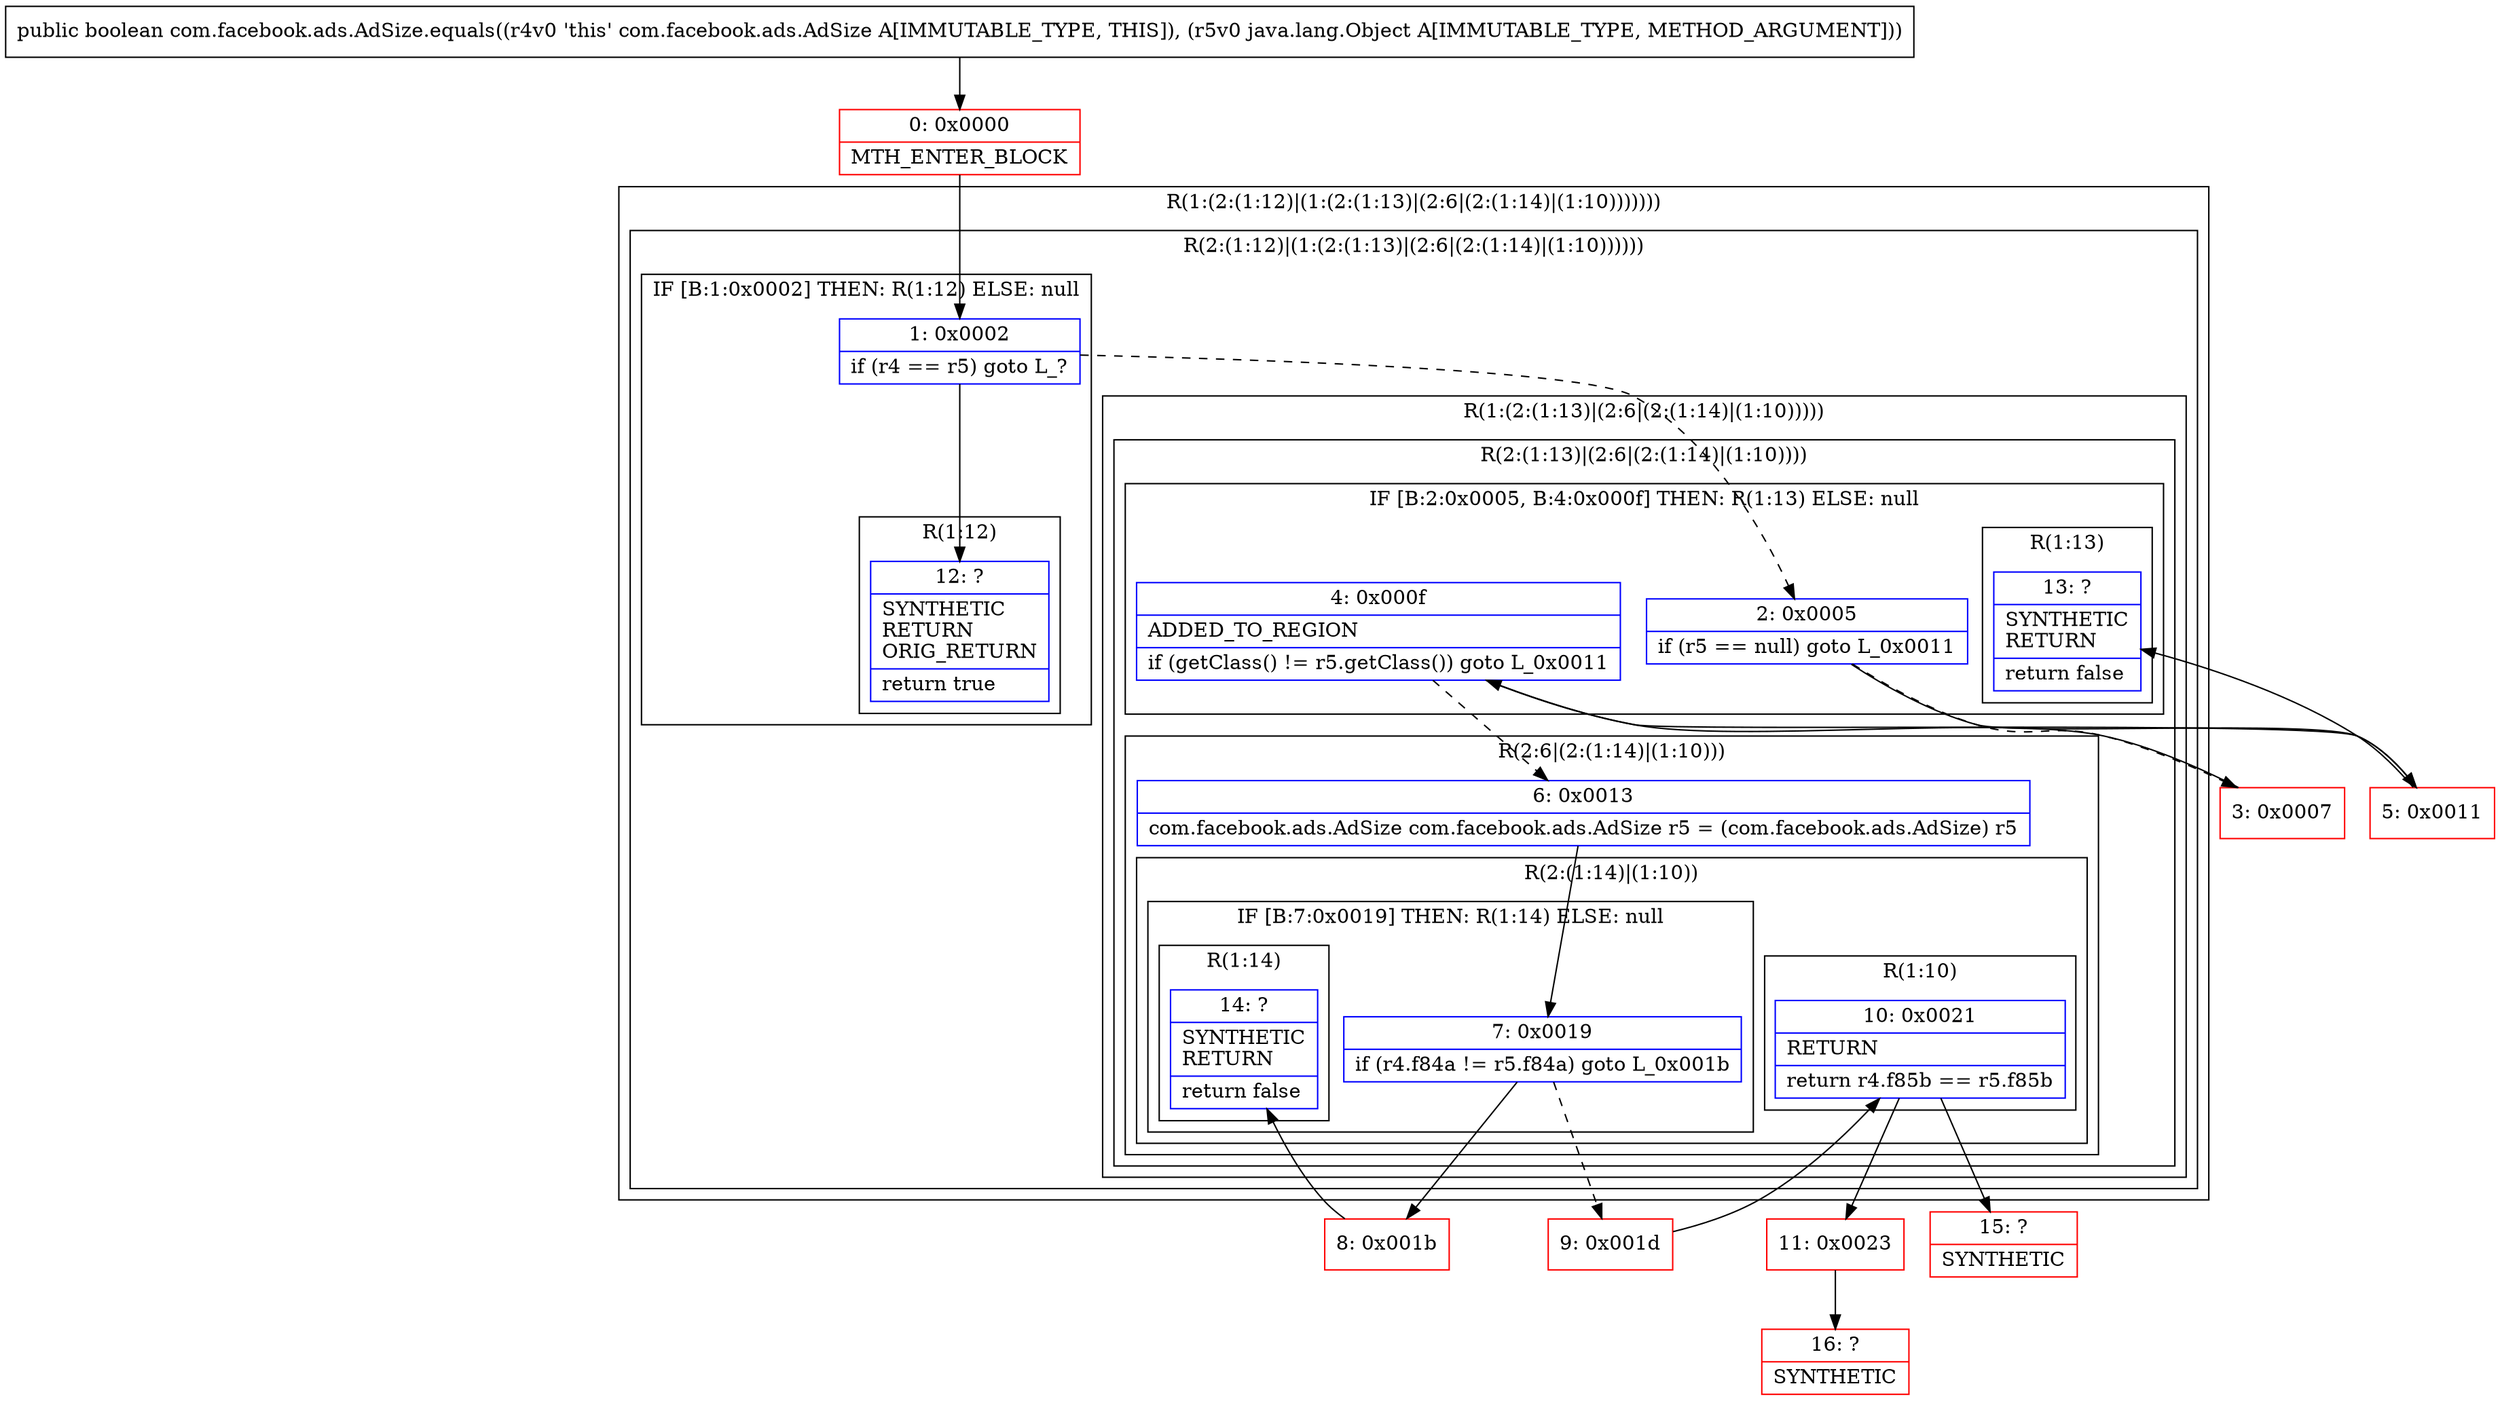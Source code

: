 digraph "CFG forcom.facebook.ads.AdSize.equals(Ljava\/lang\/Object;)Z" {
subgraph cluster_Region_650886211 {
label = "R(1:(2:(1:12)|(1:(2:(1:13)|(2:6|(2:(1:14)|(1:10)))))))";
node [shape=record,color=blue];
subgraph cluster_Region_497647953 {
label = "R(2:(1:12)|(1:(2:(1:13)|(2:6|(2:(1:14)|(1:10))))))";
node [shape=record,color=blue];
subgraph cluster_IfRegion_2088688337 {
label = "IF [B:1:0x0002] THEN: R(1:12) ELSE: null";
node [shape=record,color=blue];
Node_1 [shape=record,label="{1\:\ 0x0002|if (r4 == r5) goto L_?\l}"];
subgraph cluster_Region_1327550647 {
label = "R(1:12)";
node [shape=record,color=blue];
Node_12 [shape=record,label="{12\:\ ?|SYNTHETIC\lRETURN\lORIG_RETURN\l|return true\l}"];
}
}
subgraph cluster_Region_879908020 {
label = "R(1:(2:(1:13)|(2:6|(2:(1:14)|(1:10)))))";
node [shape=record,color=blue];
subgraph cluster_Region_1702951010 {
label = "R(2:(1:13)|(2:6|(2:(1:14)|(1:10))))";
node [shape=record,color=blue];
subgraph cluster_IfRegion_1872891473 {
label = "IF [B:2:0x0005, B:4:0x000f] THEN: R(1:13) ELSE: null";
node [shape=record,color=blue];
Node_2 [shape=record,label="{2\:\ 0x0005|if (r5 == null) goto L_0x0011\l}"];
Node_4 [shape=record,label="{4\:\ 0x000f|ADDED_TO_REGION\l|if (getClass() != r5.getClass()) goto L_0x0011\l}"];
subgraph cluster_Region_642702970 {
label = "R(1:13)";
node [shape=record,color=blue];
Node_13 [shape=record,label="{13\:\ ?|SYNTHETIC\lRETURN\l|return false\l}"];
}
}
subgraph cluster_Region_1332304470 {
label = "R(2:6|(2:(1:14)|(1:10)))";
node [shape=record,color=blue];
Node_6 [shape=record,label="{6\:\ 0x0013|com.facebook.ads.AdSize com.facebook.ads.AdSize r5 = (com.facebook.ads.AdSize) r5\l}"];
subgraph cluster_Region_4188659 {
label = "R(2:(1:14)|(1:10))";
node [shape=record,color=blue];
subgraph cluster_IfRegion_914672863 {
label = "IF [B:7:0x0019] THEN: R(1:14) ELSE: null";
node [shape=record,color=blue];
Node_7 [shape=record,label="{7\:\ 0x0019|if (r4.f84a != r5.f84a) goto L_0x001b\l}"];
subgraph cluster_Region_1646150270 {
label = "R(1:14)";
node [shape=record,color=blue];
Node_14 [shape=record,label="{14\:\ ?|SYNTHETIC\lRETURN\l|return false\l}"];
}
}
subgraph cluster_Region_1977345151 {
label = "R(1:10)";
node [shape=record,color=blue];
Node_10 [shape=record,label="{10\:\ 0x0021|RETURN\l|return r4.f85b == r5.f85b\l}"];
}
}
}
}
}
}
}
Node_0 [shape=record,color=red,label="{0\:\ 0x0000|MTH_ENTER_BLOCK\l}"];
Node_3 [shape=record,color=red,label="{3\:\ 0x0007}"];
Node_5 [shape=record,color=red,label="{5\:\ 0x0011}"];
Node_8 [shape=record,color=red,label="{8\:\ 0x001b}"];
Node_9 [shape=record,color=red,label="{9\:\ 0x001d}"];
Node_11 [shape=record,color=red,label="{11\:\ 0x0023}"];
Node_15 [shape=record,color=red,label="{15\:\ ?|SYNTHETIC\l}"];
Node_16 [shape=record,color=red,label="{16\:\ ?|SYNTHETIC\l}"];
MethodNode[shape=record,label="{public boolean com.facebook.ads.AdSize.equals((r4v0 'this' com.facebook.ads.AdSize A[IMMUTABLE_TYPE, THIS]), (r5v0 java.lang.Object A[IMMUTABLE_TYPE, METHOD_ARGUMENT])) }"];
MethodNode -> Node_0;
Node_1 -> Node_2[style=dashed];
Node_1 -> Node_12;
Node_2 -> Node_3[style=dashed];
Node_2 -> Node_5;
Node_4 -> Node_5;
Node_4 -> Node_6[style=dashed];
Node_6 -> Node_7;
Node_7 -> Node_8;
Node_7 -> Node_9[style=dashed];
Node_10 -> Node_11;
Node_10 -> Node_15;
Node_0 -> Node_1;
Node_3 -> Node_4;
Node_5 -> Node_13;
Node_8 -> Node_14;
Node_9 -> Node_10;
Node_11 -> Node_16;
}

